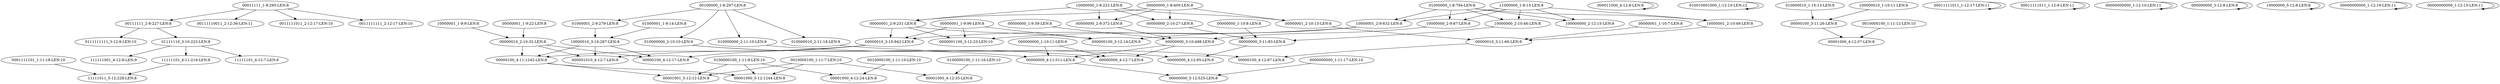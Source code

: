 digraph G {
    "00111111_2-9:227-LEN:8" -> "0111111111_3-12:9-LEN:10";
    "00111111_2-9:227-LEN:8" -> "01111110_3-10:223-LEN:8";
    "01000001_1-9:14-LEN:8" -> "10000010_3-10:287-LEN:8";
    "00100000_1-8:297-LEN:8" -> "010000000_2-11:10-LEN:9";
    "00100000_1-8:297-LEN:8" -> "010000000_2-10:10-LEN:9";
    "00100000_1-8:297-LEN:8" -> "010000010_2-11:18-LEN:9";
    "00100000_1-8:297-LEN:8" -> "01000001_2-9:279-LEN:8";
    "00000000_2-9:372-LEN:8" -> "00000000_3-10:498-LEN:8";
    "0100000100_1-11:9-LEN:10" -> "00001000_4-12:24-LEN:8";
    "0100000100_1-11:16-LEN:10" -> "00001000_4-12:33-LEN:8";
    "00000100_4-11:1242-LEN:8" -> "00001001_5-12:12-LEN:8";
    "00000100_4-11:1242-LEN:8" -> "00001000_5-12:1244-LEN:8";
    "00000010_3-11:66-LEN:8" -> "00000100_4-12:87-LEN:8";
    "11000000_1-8:15-LEN:8" -> "100000000_2-12:15-LEN:9";
    "11000000_1-8:15-LEN:8" -> "10000000_2-9:87-LEN:8";
    "11000000_1-8:15-LEN:8" -> "10000000_2-10:46-LEN:8";
    "11000000_1-8:15-LEN:8" -> "10000001_2-9:632-LEN:8";
    "11000000_1-8:15-LEN:8" -> "10000001_2-10:49-LEN:8";
    "00000000_1-10:8-LEN:8" -> "00000000_3-11:83-LEN:8";
    "000011000_4-12:8-LEN:9" -> "000011000_4-12:8-LEN:9";
    "00000001_2-9:231-LEN:8" -> "0000001100_3-12:23-LEN:10";
    "00000001_2-9:231-LEN:8" -> "000000100_3-12:14-LEN:9";
    "00000001_2-9:231-LEN:8" -> "00000010_3-10:942-LEN:8";
    "010010001000_1-12:10-LEN:12" -> "010010001000_1-12:10-LEN:12";
    "00000000_1-9:39-LEN:8" -> "00000000_3-10:498-LEN:8";
    "010000010_1-10:13-LEN:9" -> "00000100_3-11:26-LEN:8";
    "01111110_3-10:223-LEN:8" -> "111111001_4-12:8-LEN:9";
    "01111110_3-10:223-LEN:8" -> "11111101_4-11:219-LEN:8";
    "01111110_3-10:223-LEN:8" -> "11111101_4-12:7-LEN:8";
    "0010000100_1-11:7-LEN:10" -> "00001001_5-12:12-LEN:8";
    "0010000100_1-11:7-LEN:10" -> "00001000_5-12:1244-LEN:8";
    "0100000100_1-11:9-LEN:10" -> "00001001_5-12:12-LEN:8";
    "0100000100_1-11:9-LEN:10" -> "00001000_5-12:1244-LEN:8";
    "00000001_1-10:7-LEN:8" -> "00000010_3-11:66-LEN:8";
    "10000000_1-8:222-LEN:8" -> "00000000_2-9:372-LEN:8";
    "10000000_1-8:222-LEN:8" -> "00000001_2-9:231-LEN:8";
    "10000000_1-8:222-LEN:8" -> "00000000_2-10:27-LEN:8";
    "10000000_1-8:222-LEN:8" -> "00000001_2-10:13-LEN:8";
    "01000000_1-8:794-LEN:8" -> "100000000_2-12:15-LEN:9";
    "01000000_1-8:794-LEN:8" -> "10000000_2-9:87-LEN:8";
    "01000000_1-8:794-LEN:8" -> "10000000_2-10:46-LEN:8";
    "01000000_1-8:794-LEN:8" -> "10000001_2-9:632-LEN:8";
    "01000000_1-8:794-LEN:8" -> "10000001_2-10:49-LEN:8";
    "10000001_1-9:9-LEN:8" -> "00000010_2-10:32-LEN:8";
    "00011111_1-8:295-LEN:8" -> "00111111_2-9:227-LEN:8";
    "00011111_1-8:295-LEN:8" -> "00111110011_2-12:36-LEN:11";
    "00011111_1-8:295-LEN:8" -> "0011111011_2-12:17-LEN:10";
    "00011111_1-8:295-LEN:8" -> "0011111111_2-12:17-LEN:10";
    "0001111101_1-11:18-LEN:10" -> "11111011_5-12:228-LEN:8";
    "00000001_1-9:96-LEN:8" -> "0000001100_3-12:23-LEN:10";
    "00000001_1-9:96-LEN:8" -> "000000100_3-12:14-LEN:9";
    "00000001_1-9:96-LEN:8" -> "00000010_3-10:942-LEN:8";
    "00000000_1-8:400-LEN:8" -> "00000000_2-9:372-LEN:8";
    "00000000_1-8:400-LEN:8" -> "00000001_2-9:231-LEN:8";
    "00000000_1-8:400-LEN:8" -> "00000000_2-10:27-LEN:8";
    "00000000_1-8:400-LEN:8" -> "00000001_2-10:13-LEN:8";
    "10000000_2-9:87-LEN:8" -> "00000000_3-10:498-LEN:8";
    "11111101_4-11:219-LEN:8" -> "11111011_5-12:228-LEN:8";
    "010000000_2-11:10-LEN:9" -> "00000000_4-12:95-LEN:8";
    "00011111011_1-12:17-LEN:11" -> "00011111011_1-12:17-LEN:11";
    "10000000_2-10:46-LEN:8" -> "00000000_3-11:83-LEN:8";
    "00011111011_1-12:9-LEN:11" -> "00011111011_1-12:9-LEN:11";
    "10000001_2-9:632-LEN:8" -> "0000001100_3-12:23-LEN:10";
    "10000001_2-9:632-LEN:8" -> "000000100_3-12:14-LEN:9";
    "10000001_2-9:632-LEN:8" -> "00000010_3-10:942-LEN:8";
    "00000000_2-10:27-LEN:8" -> "00000000_3-11:83-LEN:8";
    "00000000000_1-12:10-LEN:11" -> "00000000000_1-12:10-LEN:11";
    "010000000_2-10:10-LEN:9" -> "00000000_4-12:7-LEN:8";
    "010000000_2-10:10-LEN:9" -> "00000000_4-11:511-LEN:8";
    "000000000_3-12:8-LEN:9" -> "000000000_3-12:8-LEN:9";
    "0000000000_1-11:17-LEN:10" -> "00000000_5-12:525-LEN:8";
    "00000001_1-9:22-LEN:8" -> "00000010_2-10:32-LEN:8";
    "100000010_1-10:11-LEN:9" -> "00000100_3-11:26-LEN:8";
    "00000010_2-10:32-LEN:8" -> "000001010_4-12:7-LEN:9";
    "00000010_2-10:32-LEN:8" -> "00000100_4-11:1242-LEN:8";
    "00000010_2-10:32-LEN:8" -> "00000100_4-12:17-LEN:8";
    "10000000_5-12:8-LEN:8" -> "10000000_5-12:8-LEN:8";
    "10000001_2-10:49-LEN:8" -> "00000010_3-11:66-LEN:8";
    "0010000100_1-11:7-LEN:10" -> "00001000_4-12:33-LEN:8";
    "00000000000_1-12:19-LEN:11" -> "00000000000_1-12:19-LEN:11";
    "00000000_3-11:83-LEN:8" -> "00000000_4-12:95-LEN:8";
    "00000100_3-11:26-LEN:8" -> "00001000_4-12:37-LEN:8";
    "00000001_2-10:13-LEN:8" -> "00000010_3-11:66-LEN:8";
    "010000010_2-11:18-LEN:9" -> "00000100_4-12:87-LEN:8";
    "00000000_4-11:511-LEN:8" -> "00000000_5-12:525-LEN:8";
    "01000001_2-9:279-LEN:8" -> "10000010_3-10:287-LEN:8";
    "00000010_3-10:942-LEN:8" -> "000001010_4-12:7-LEN:9";
    "00000010_3-10:942-LEN:8" -> "00000100_4-11:1242-LEN:8";
    "00000010_3-10:942-LEN:8" -> "00000100_4-12:17-LEN:8";
    "00000000000_1-12:15-LEN:11" -> "00000000000_1-12:15-LEN:11";
    "10000010_3-10:287-LEN:8" -> "000001010_4-12:7-LEN:9";
    "10000010_3-10:287-LEN:8" -> "00000100_4-11:1242-LEN:8";
    "10000010_3-10:287-LEN:8" -> "00000100_4-12:17-LEN:8";
    "0010000100_1-11:10-LEN:10" -> "00001000_4-12:24-LEN:8";
    "000000000_1-10:11-LEN:9" -> "00000000_4-12:7-LEN:8";
    "000000000_1-10:11-LEN:9" -> "00000000_4-11:511-LEN:8";
    "00000000_3-10:498-LEN:8" -> "00000000_4-12:7-LEN:8";
    "00000000_3-10:498-LEN:8" -> "00000000_4-11:511-LEN:8";
    "0010000100_1-11:12-LEN:10" -> "00001000_4-12:37-LEN:8";
}
